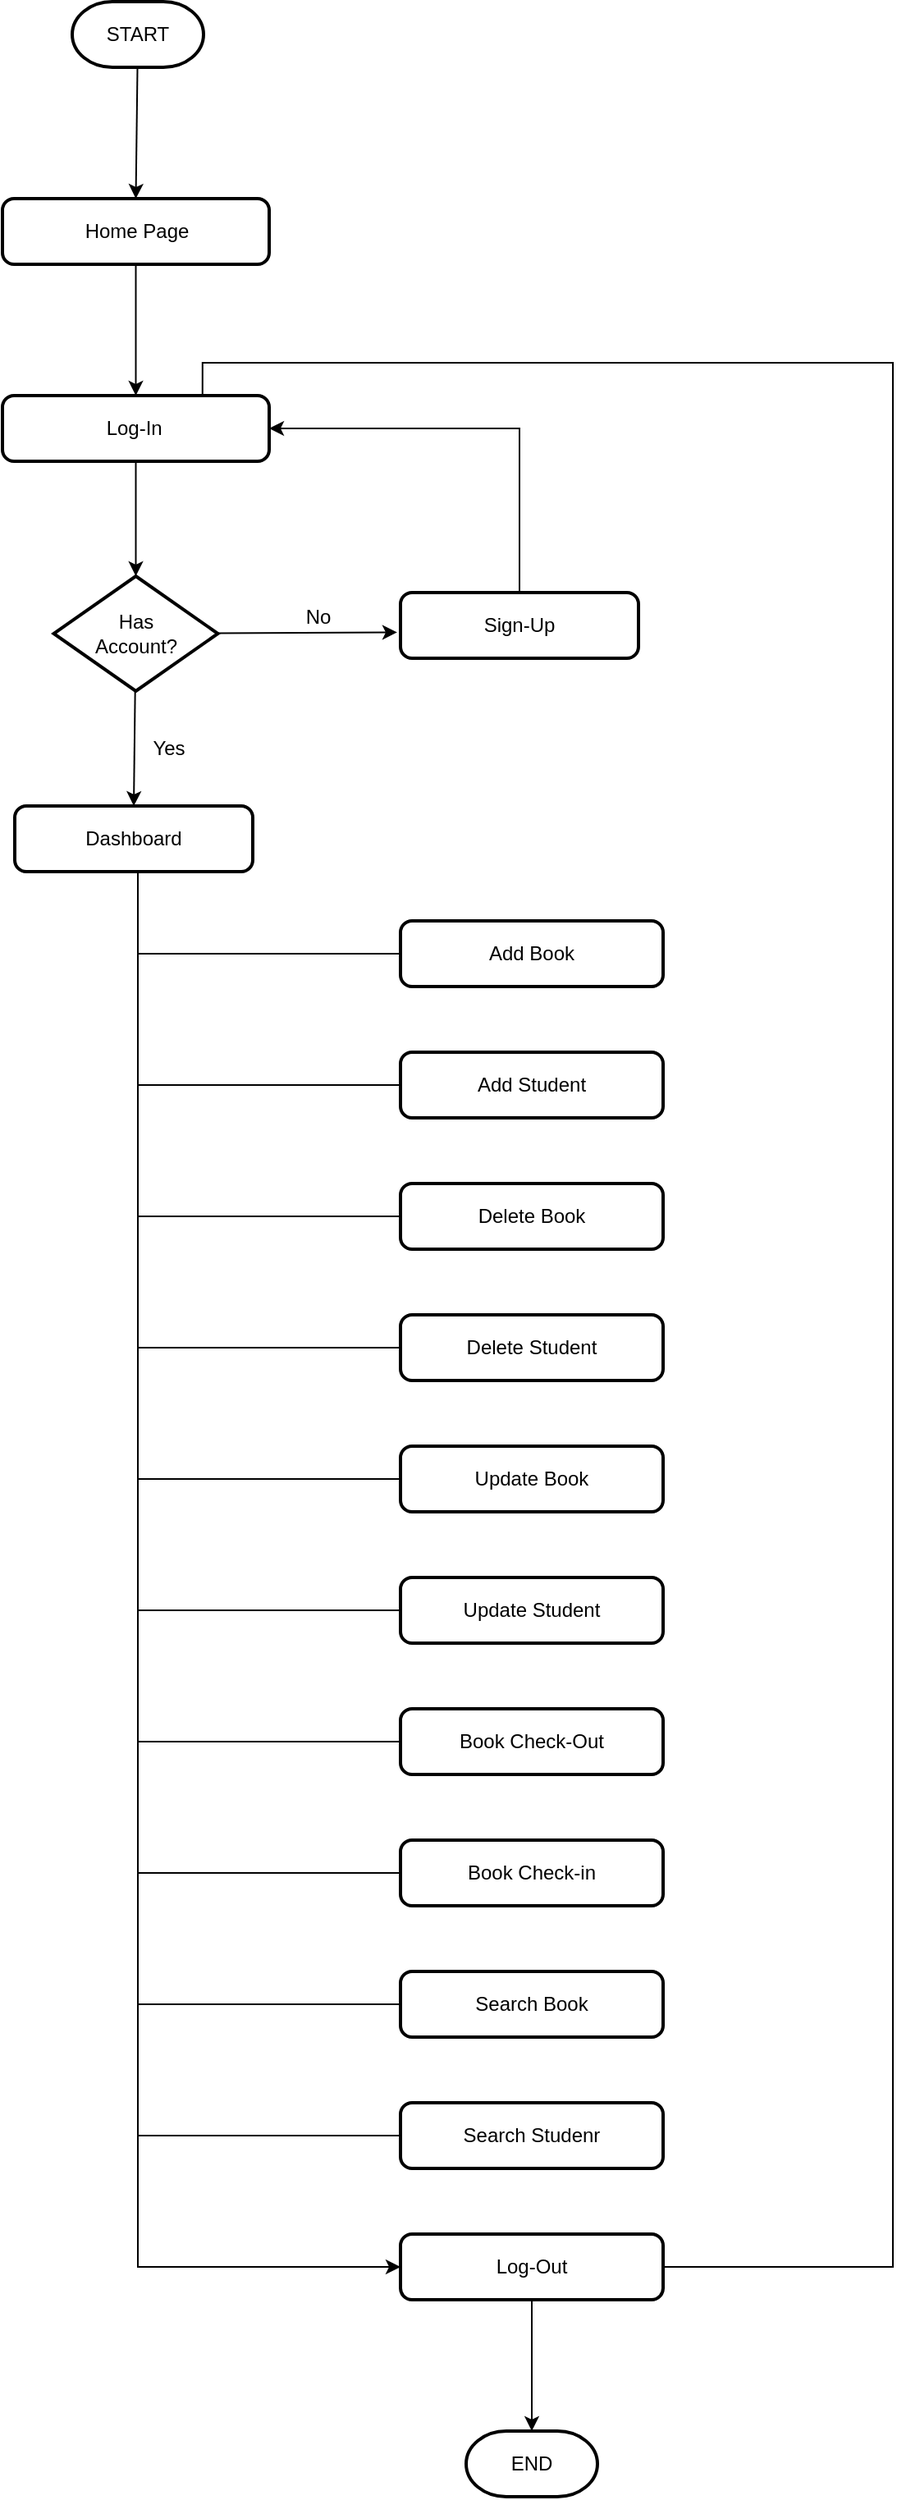 <mxfile version="20.3.0" type="device"><diagram id="aa4DnmkL1wi40jY1Xsha" name="Page-1"><mxGraphModel dx="868" dy="593" grid="1" gridSize="10" guides="1" tooltips="1" connect="1" arrows="1" fold="1" page="1" pageScale="1" pageWidth="827" pageHeight="1169" math="0" shadow="0"><root><mxCell id="0"/><mxCell id="1" parent="0"/><mxCell id="2ShCnaHxeIiVL8nhmYND-8" style="rounded=0;orthogonalLoop=1;jettySize=auto;html=1;entryX=0.5;entryY=0;entryDx=0;entryDy=0;" parent="1" source="2ShCnaHxeIiVL8nhmYND-1" target="2ShCnaHxeIiVL8nhmYND-5" edge="1"><mxGeometry relative="1" as="geometry"/></mxCell><mxCell id="2ShCnaHxeIiVL8nhmYND-1" value="START" style="strokeWidth=2;html=1;shape=mxgraph.flowchart.terminator;whiteSpace=wrap;" parent="1" vertex="1"><mxGeometry x="360" y="40" width="80" height="40" as="geometry"/></mxCell><mxCell id="2ShCnaHxeIiVL8nhmYND-13" style="edgeStyle=orthogonalEdgeStyle;rounded=0;orthogonalLoop=1;jettySize=auto;html=1;entryX=1;entryY=0.5;entryDx=0;entryDy=0;exitX=0.5;exitY=0;exitDx=0;exitDy=0;" parent="1" source="2ShCnaHxeIiVL8nhmYND-2" target="2ShCnaHxeIiVL8nhmYND-6" edge="1"><mxGeometry relative="1" as="geometry"/></mxCell><mxCell id="2ShCnaHxeIiVL8nhmYND-2" value="Sign-Up" style="rounded=1;whiteSpace=wrap;html=1;absoluteArcSize=1;arcSize=14;strokeWidth=2;" parent="1" vertex="1"><mxGeometry x="560" y="400" width="145" height="40" as="geometry"/></mxCell><mxCell id="2ShCnaHxeIiVL8nhmYND-11" style="edgeStyle=none;rounded=0;orthogonalLoop=1;jettySize=auto;html=1;entryX=-0.014;entryY=0.605;entryDx=0;entryDy=0;entryPerimeter=0;" parent="1" source="2ShCnaHxeIiVL8nhmYND-3" target="2ShCnaHxeIiVL8nhmYND-2" edge="1"><mxGeometry relative="1" as="geometry"/></mxCell><mxCell id="2ShCnaHxeIiVL8nhmYND-12" style="edgeStyle=none;rounded=0;orthogonalLoop=1;jettySize=auto;html=1;entryX=0.5;entryY=0;entryDx=0;entryDy=0;" parent="1" source="2ShCnaHxeIiVL8nhmYND-3" target="2ShCnaHxeIiVL8nhmYND-4" edge="1"><mxGeometry relative="1" as="geometry"/></mxCell><mxCell id="2ShCnaHxeIiVL8nhmYND-3" value="Has&lt;br&gt;Account?" style="strokeWidth=2;html=1;shape=mxgraph.flowchart.decision;whiteSpace=wrap;" parent="1" vertex="1"><mxGeometry x="348.75" y="390" width="100" height="70" as="geometry"/></mxCell><mxCell id="2ShCnaHxeIiVL8nhmYND-25" style="edgeStyle=orthogonalEdgeStyle;rounded=0;orthogonalLoop=1;jettySize=auto;html=1;entryX=0;entryY=0.5;entryDx=0;entryDy=0;exitX=0.5;exitY=1;exitDx=0;exitDy=0;" parent="1" source="2ShCnaHxeIiVL8nhmYND-4" target="2ShCnaHxeIiVL8nhmYND-24" edge="1"><mxGeometry relative="1" as="geometry"><Array as="points"><mxPoint x="400" y="570"/><mxPoint x="400" y="1420"/></Array></mxGeometry></mxCell><mxCell id="2ShCnaHxeIiVL8nhmYND-4" value="Dashboard" style="rounded=1;whiteSpace=wrap;html=1;absoluteArcSize=1;arcSize=14;strokeWidth=2;" parent="1" vertex="1"><mxGeometry x="325" y="530" width="145" height="40" as="geometry"/></mxCell><mxCell id="2ShCnaHxeIiVL8nhmYND-9" style="edgeStyle=none;rounded=0;orthogonalLoop=1;jettySize=auto;html=1;entryX=0.5;entryY=0;entryDx=0;entryDy=0;" parent="1" source="2ShCnaHxeIiVL8nhmYND-5" target="2ShCnaHxeIiVL8nhmYND-6" edge="1"><mxGeometry relative="1" as="geometry"/></mxCell><mxCell id="2ShCnaHxeIiVL8nhmYND-5" value="Home Page" style="rounded=1;whiteSpace=wrap;html=1;absoluteArcSize=1;arcSize=14;strokeWidth=2;" parent="1" vertex="1"><mxGeometry x="317.5" y="160" width="162.5" height="40" as="geometry"/></mxCell><mxCell id="2ShCnaHxeIiVL8nhmYND-10" style="edgeStyle=none;rounded=0;orthogonalLoop=1;jettySize=auto;html=1;entryX=0.5;entryY=0;entryDx=0;entryDy=0;entryPerimeter=0;" parent="1" source="2ShCnaHxeIiVL8nhmYND-6" target="2ShCnaHxeIiVL8nhmYND-3" edge="1"><mxGeometry relative="1" as="geometry"/></mxCell><mxCell id="2ShCnaHxeIiVL8nhmYND-6" value="Log-In&amp;nbsp;" style="rounded=1;whiteSpace=wrap;html=1;absoluteArcSize=1;arcSize=14;strokeWidth=2;" parent="1" vertex="1"><mxGeometry x="317.5" y="280" width="162.5" height="40" as="geometry"/></mxCell><mxCell id="2ShCnaHxeIiVL8nhmYND-39" style="edgeStyle=orthogonalEdgeStyle;rounded=0;orthogonalLoop=1;jettySize=auto;html=1;endArrow=none;endFill=0;" parent="1" source="2ShCnaHxeIiVL8nhmYND-14" edge="1"><mxGeometry relative="1" as="geometry"><mxPoint x="400" y="620" as="targetPoint"/></mxGeometry></mxCell><mxCell id="2ShCnaHxeIiVL8nhmYND-14" value="Add Book" style="rounded=1;whiteSpace=wrap;html=1;absoluteArcSize=1;arcSize=14;strokeWidth=2;" parent="1" vertex="1"><mxGeometry x="560" y="600" width="160" height="40" as="geometry"/></mxCell><mxCell id="2ShCnaHxeIiVL8nhmYND-38" style="edgeStyle=orthogonalEdgeStyle;rounded=0;orthogonalLoop=1;jettySize=auto;html=1;endArrow=none;endFill=0;" parent="1" source="2ShCnaHxeIiVL8nhmYND-15" edge="1"><mxGeometry relative="1" as="geometry"><mxPoint x="400" y="700" as="targetPoint"/></mxGeometry></mxCell><mxCell id="2ShCnaHxeIiVL8nhmYND-15" value="Add Student" style="rounded=1;whiteSpace=wrap;html=1;absoluteArcSize=1;arcSize=14;strokeWidth=2;" parent="1" vertex="1"><mxGeometry x="560" y="680" width="160" height="40" as="geometry"/></mxCell><mxCell id="2ShCnaHxeIiVL8nhmYND-37" style="edgeStyle=orthogonalEdgeStyle;rounded=0;orthogonalLoop=1;jettySize=auto;html=1;endArrow=none;endFill=0;" parent="1" source="2ShCnaHxeIiVL8nhmYND-16" edge="1"><mxGeometry relative="1" as="geometry"><mxPoint x="400" y="780" as="targetPoint"/></mxGeometry></mxCell><mxCell id="2ShCnaHxeIiVL8nhmYND-16" value="Delete Book" style="rounded=1;whiteSpace=wrap;html=1;absoluteArcSize=1;arcSize=14;strokeWidth=2;" parent="1" vertex="1"><mxGeometry x="560" y="760" width="160" height="40" as="geometry"/></mxCell><mxCell id="2ShCnaHxeIiVL8nhmYND-36" style="edgeStyle=orthogonalEdgeStyle;rounded=0;orthogonalLoop=1;jettySize=auto;html=1;endArrow=none;endFill=0;" parent="1" source="2ShCnaHxeIiVL8nhmYND-17" edge="1"><mxGeometry relative="1" as="geometry"><mxPoint x="400" y="860" as="targetPoint"/></mxGeometry></mxCell><mxCell id="2ShCnaHxeIiVL8nhmYND-17" value="Delete Student" style="rounded=1;whiteSpace=wrap;html=1;absoluteArcSize=1;arcSize=14;strokeWidth=2;" parent="1" vertex="1"><mxGeometry x="560" y="840" width="160" height="40" as="geometry"/></mxCell><mxCell id="2ShCnaHxeIiVL8nhmYND-35" style="edgeStyle=orthogonalEdgeStyle;rounded=0;orthogonalLoop=1;jettySize=auto;html=1;endArrow=none;endFill=0;" parent="1" source="2ShCnaHxeIiVL8nhmYND-18" edge="1"><mxGeometry relative="1" as="geometry"><mxPoint x="400" y="940" as="targetPoint"/></mxGeometry></mxCell><mxCell id="2ShCnaHxeIiVL8nhmYND-18" value="Update Book" style="rounded=1;whiteSpace=wrap;html=1;absoluteArcSize=1;arcSize=14;strokeWidth=2;" parent="1" vertex="1"><mxGeometry x="560" y="920" width="160" height="40" as="geometry"/></mxCell><mxCell id="2ShCnaHxeIiVL8nhmYND-32" style="edgeStyle=orthogonalEdgeStyle;rounded=0;orthogonalLoop=1;jettySize=auto;html=1;endArrow=none;endFill=0;" parent="1" source="2ShCnaHxeIiVL8nhmYND-19" edge="1"><mxGeometry relative="1" as="geometry"><mxPoint x="400" y="1020" as="targetPoint"/></mxGeometry></mxCell><mxCell id="2ShCnaHxeIiVL8nhmYND-19" value="Update Student" style="rounded=1;whiteSpace=wrap;html=1;absoluteArcSize=1;arcSize=14;strokeWidth=2;" parent="1" vertex="1"><mxGeometry x="560" y="1000" width="160" height="40" as="geometry"/></mxCell><mxCell id="2ShCnaHxeIiVL8nhmYND-31" style="edgeStyle=orthogonalEdgeStyle;rounded=0;orthogonalLoop=1;jettySize=auto;html=1;endArrow=none;endFill=0;" parent="1" source="2ShCnaHxeIiVL8nhmYND-20" edge="1"><mxGeometry relative="1" as="geometry"><mxPoint x="400" y="1100" as="targetPoint"/></mxGeometry></mxCell><mxCell id="2ShCnaHxeIiVL8nhmYND-20" value="Book Check-Out" style="rounded=1;whiteSpace=wrap;html=1;absoluteArcSize=1;arcSize=14;strokeWidth=2;" parent="1" vertex="1"><mxGeometry x="560" y="1080" width="160" height="40" as="geometry"/></mxCell><mxCell id="2ShCnaHxeIiVL8nhmYND-30" style="edgeStyle=orthogonalEdgeStyle;rounded=0;orthogonalLoop=1;jettySize=auto;html=1;endArrow=none;endFill=0;" parent="1" source="2ShCnaHxeIiVL8nhmYND-21" edge="1"><mxGeometry relative="1" as="geometry"><mxPoint x="400" y="1180" as="targetPoint"/></mxGeometry></mxCell><mxCell id="2ShCnaHxeIiVL8nhmYND-21" value="Book Check-in" style="rounded=1;whiteSpace=wrap;html=1;absoluteArcSize=1;arcSize=14;strokeWidth=2;" parent="1" vertex="1"><mxGeometry x="560" y="1160" width="160" height="40" as="geometry"/></mxCell><mxCell id="2ShCnaHxeIiVL8nhmYND-27" style="edgeStyle=orthogonalEdgeStyle;rounded=0;orthogonalLoop=1;jettySize=auto;html=1;endArrow=none;endFill=0;" parent="1" source="2ShCnaHxeIiVL8nhmYND-22" edge="1"><mxGeometry relative="1" as="geometry"><mxPoint x="400" y="1260" as="targetPoint"/></mxGeometry></mxCell><mxCell id="2ShCnaHxeIiVL8nhmYND-22" value="Search Book" style="rounded=1;whiteSpace=wrap;html=1;absoluteArcSize=1;arcSize=14;strokeWidth=2;" parent="1" vertex="1"><mxGeometry x="560" y="1240" width="160" height="40" as="geometry"/></mxCell><mxCell id="2ShCnaHxeIiVL8nhmYND-26" style="edgeStyle=orthogonalEdgeStyle;rounded=0;orthogonalLoop=1;jettySize=auto;html=1;endArrow=none;endFill=0;" parent="1" source="2ShCnaHxeIiVL8nhmYND-23" edge="1"><mxGeometry relative="1" as="geometry"><mxPoint x="400" y="1340" as="targetPoint"/></mxGeometry></mxCell><mxCell id="2ShCnaHxeIiVL8nhmYND-23" value="Search Studenr" style="rounded=1;whiteSpace=wrap;html=1;absoluteArcSize=1;arcSize=14;strokeWidth=2;" parent="1" vertex="1"><mxGeometry x="560" y="1320" width="160" height="40" as="geometry"/></mxCell><mxCell id="2ShCnaHxeIiVL8nhmYND-40" style="edgeStyle=orthogonalEdgeStyle;rounded=0;orthogonalLoop=1;jettySize=auto;html=1;entryX=0.75;entryY=0;entryDx=0;entryDy=0;endArrow=none;endFill=0;" parent="1" source="2ShCnaHxeIiVL8nhmYND-24" target="2ShCnaHxeIiVL8nhmYND-6" edge="1"><mxGeometry relative="1" as="geometry"><Array as="points"><mxPoint x="860" y="1420"/><mxPoint x="860" y="260"/><mxPoint x="439" y="260"/></Array></mxGeometry></mxCell><mxCell id="2ShCnaHxeIiVL8nhmYND-42" style="edgeStyle=orthogonalEdgeStyle;rounded=0;orthogonalLoop=1;jettySize=auto;html=1;entryX=0.5;entryY=0;entryDx=0;entryDy=0;entryPerimeter=0;endArrow=classic;endFill=1;" parent="1" source="2ShCnaHxeIiVL8nhmYND-24" target="2ShCnaHxeIiVL8nhmYND-41" edge="1"><mxGeometry relative="1" as="geometry"/></mxCell><mxCell id="2ShCnaHxeIiVL8nhmYND-24" value="Log-Out" style="rounded=1;whiteSpace=wrap;html=1;absoluteArcSize=1;arcSize=14;strokeWidth=2;" parent="1" vertex="1"><mxGeometry x="560" y="1400" width="160" height="40" as="geometry"/></mxCell><mxCell id="2ShCnaHxeIiVL8nhmYND-41" value="END" style="strokeWidth=2;html=1;shape=mxgraph.flowchart.terminator;whiteSpace=wrap;" parent="1" vertex="1"><mxGeometry x="600" y="1520" width="80" height="40" as="geometry"/></mxCell><mxCell id="3vqBjyn1LuJrVXpC9vR8-1" value="Yes" style="text;html=1;strokeColor=none;fillColor=none;align=center;verticalAlign=middle;whiteSpace=wrap;rounded=0;" vertex="1" parent="1"><mxGeometry x="388.75" y="480" width="60" height="30" as="geometry"/></mxCell><mxCell id="3vqBjyn1LuJrVXpC9vR8-2" value="No&lt;span style=&quot;color: rgba(0, 0, 0, 0); font-family: monospace; font-size: 0px; text-align: start;&quot;&gt;%3CmxGraphModel%3E%3Croot%3E%3CmxCell%20id%3D%220%22%2F%3E%3CmxCell%20id%3D%221%22%20parent%3D%220%22%2F%3E%3CmxCell%20id%3D%222%22%20value%3D%22No%22%20style%3D%22text%3BstrokeColor%3Dnone%3BfillColor%3Dnone%3BspacingLeft%3D4%3BspacingRight%3D4%3Boverflow%3Dhidden%3Brotatable%3D0%3Bpoints%3D%5B%5B0%2C0.5%5D%2C%5B1%2C0.5%5D%5D%3BportConstraint%3Deastwest%3BfontSize%3D12%3B%22%20vertex%3D%221%22%20parent%3D%221%22%3E%3CmxGeometry%20x%3D%22500%22%20y%3D%22240%22%20width%3D%2240%22%20height%3D%2230%22%20as%3D%22geometry%22%2F%3E%3C%2FmxCell%3E%3C%2Froot%3E%3C%2FmxGraphModel%3E&lt;/span&gt;" style="text;html=1;strokeColor=none;fillColor=none;align=center;verticalAlign=middle;whiteSpace=wrap;rounded=0;" vertex="1" parent="1"><mxGeometry x="480" y="400" width="60" height="30" as="geometry"/></mxCell></root></mxGraphModel></diagram></mxfile>
